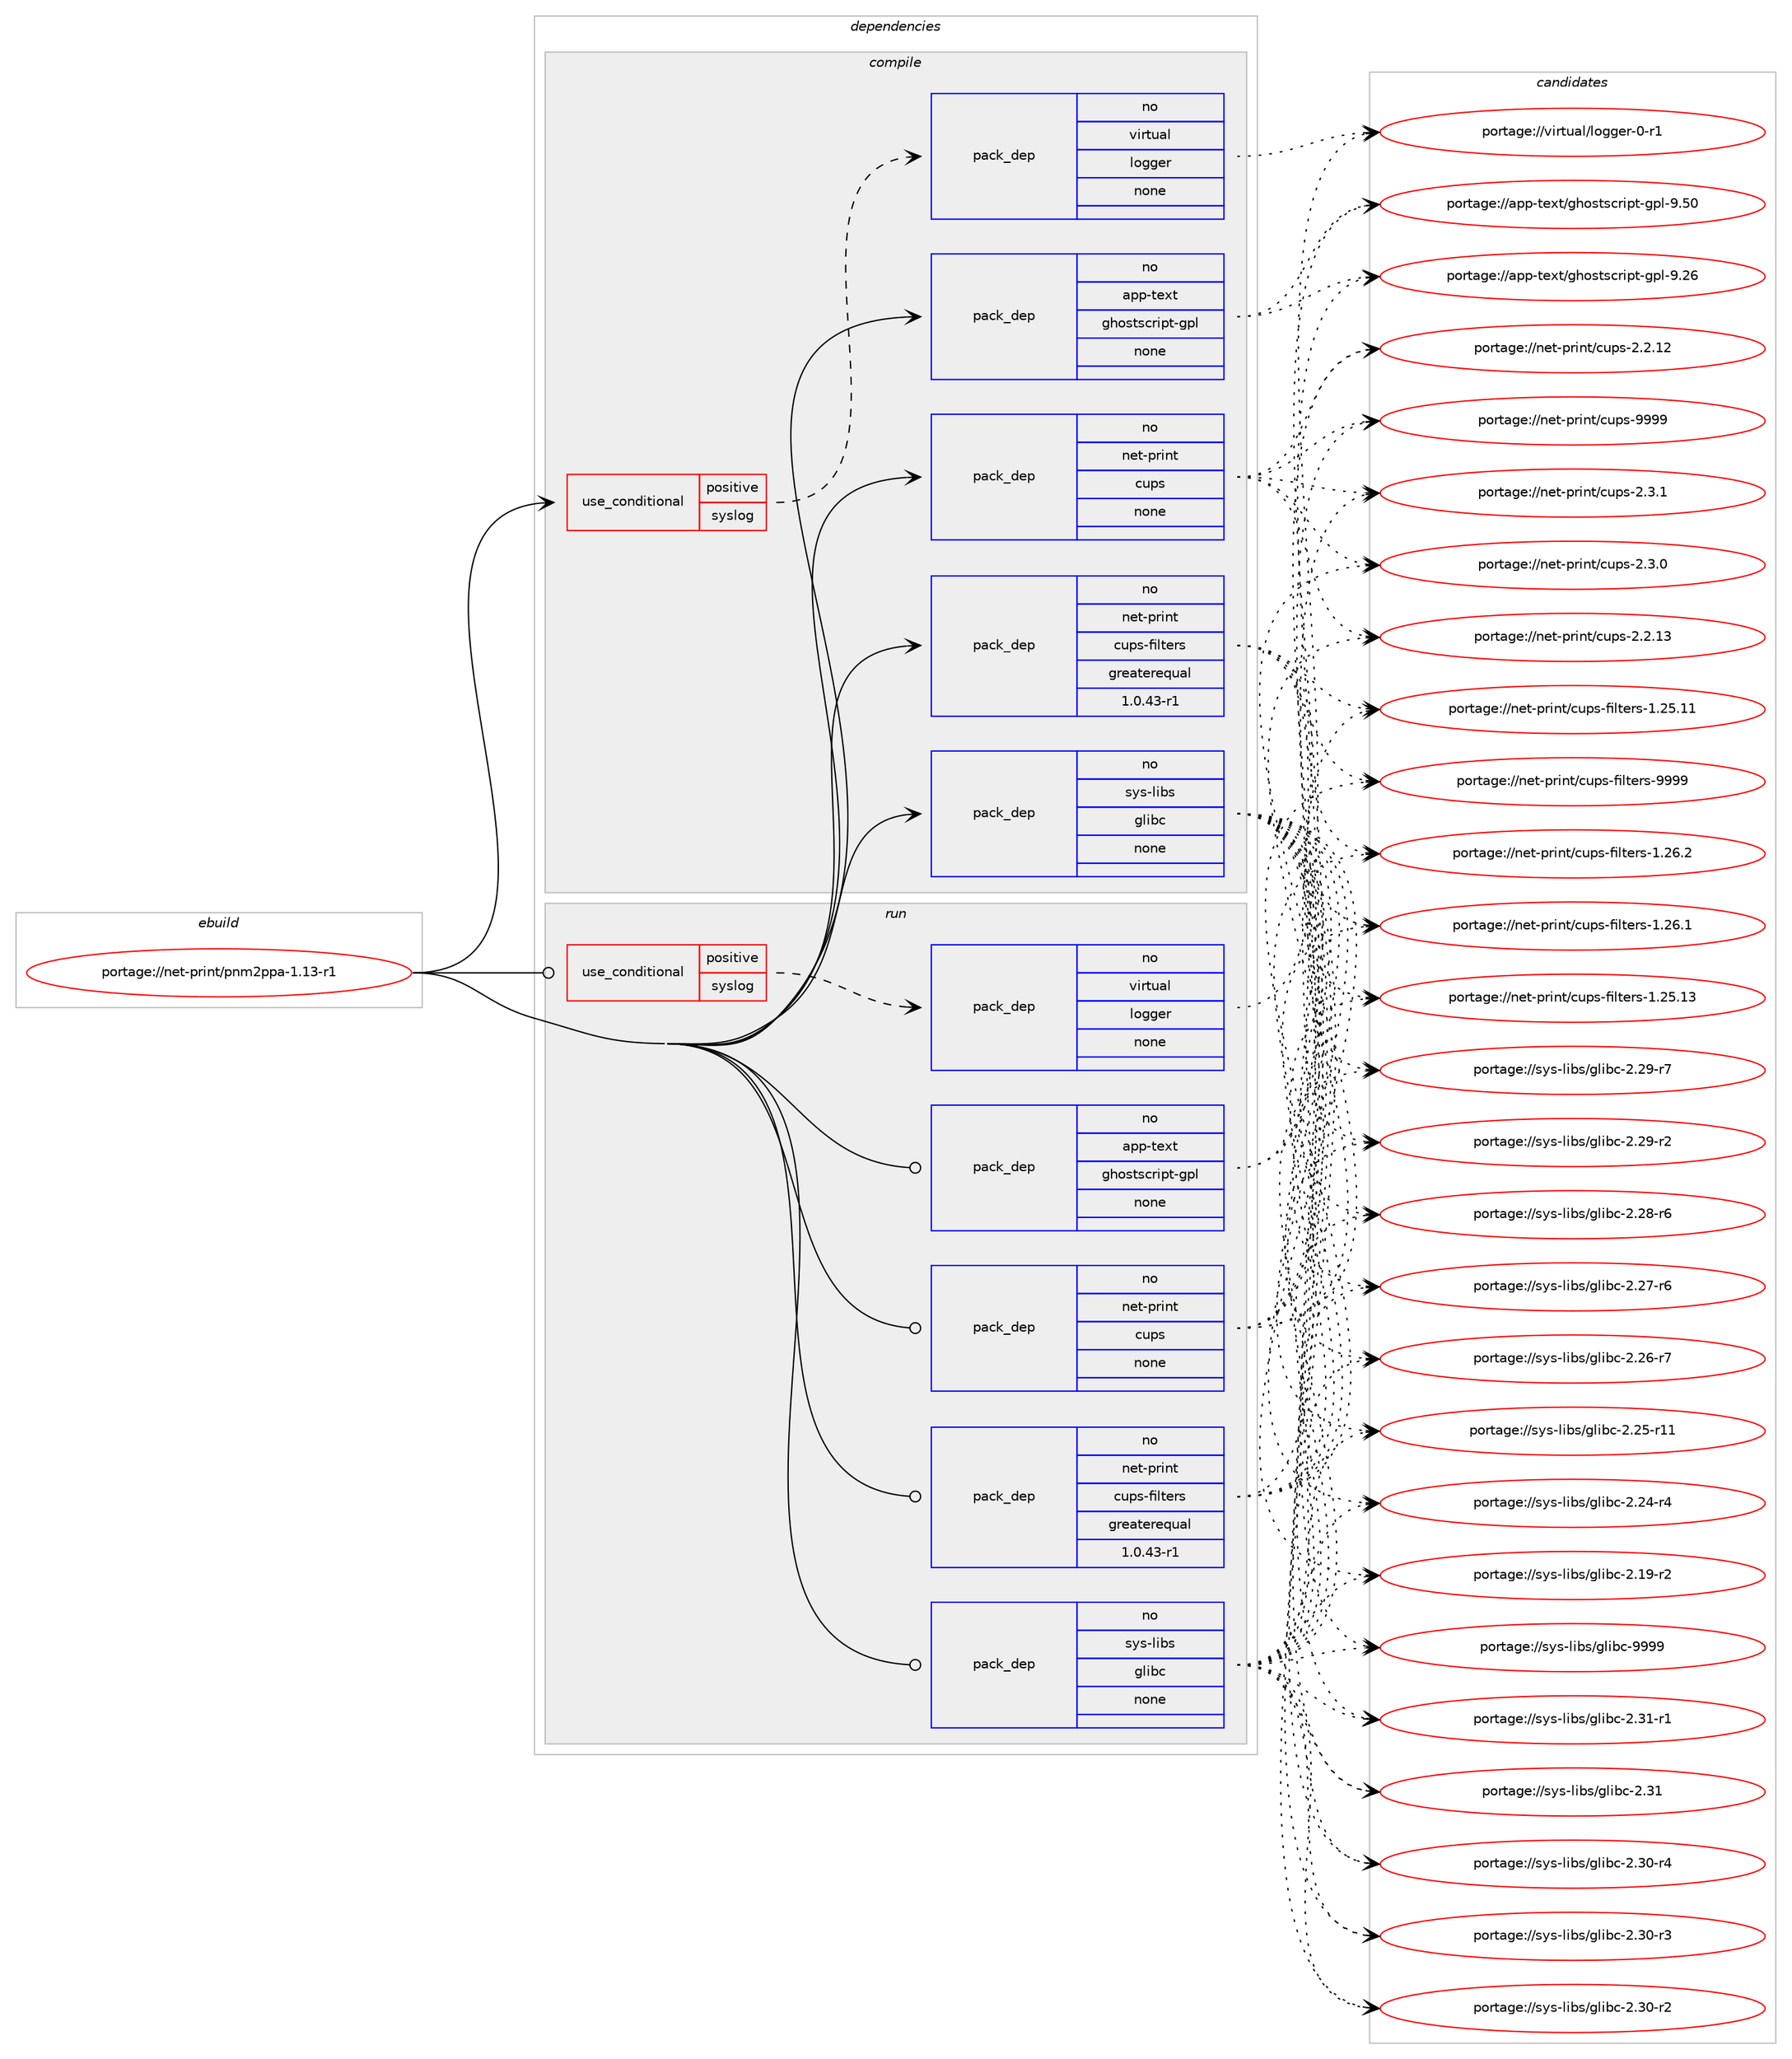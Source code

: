 digraph prolog {

# *************
# Graph options
# *************

newrank=true;
concentrate=true;
compound=true;
graph [rankdir=LR,fontname=Helvetica,fontsize=10,ranksep=1.5];#, ranksep=2.5, nodesep=0.2];
edge  [arrowhead=vee];
node  [fontname=Helvetica,fontsize=10];

# **********
# The ebuild
# **********

subgraph cluster_leftcol {
color=gray;
rank=same;
label=<<i>ebuild</i>>;
id [label="portage://net-print/pnm2ppa-1.13-r1", color=red, width=4, href="../net-print/pnm2ppa-1.13-r1.svg"];
}

# ****************
# The dependencies
# ****************

subgraph cluster_midcol {
color=gray;
label=<<i>dependencies</i>>;
subgraph cluster_compile {
fillcolor="#eeeeee";
style=filled;
label=<<i>compile</i>>;
subgraph cond23031 {
dependency114189 [label=<<TABLE BORDER="0" CELLBORDER="1" CELLSPACING="0" CELLPADDING="4"><TR><TD ROWSPAN="3" CELLPADDING="10">use_conditional</TD></TR><TR><TD>positive</TD></TR><TR><TD>syslog</TD></TR></TABLE>>, shape=none, color=red];
subgraph pack89256 {
dependency114190 [label=<<TABLE BORDER="0" CELLBORDER="1" CELLSPACING="0" CELLPADDING="4" WIDTH="220"><TR><TD ROWSPAN="6" CELLPADDING="30">pack_dep</TD></TR><TR><TD WIDTH="110">no</TD></TR><TR><TD>virtual</TD></TR><TR><TD>logger</TD></TR><TR><TD>none</TD></TR><TR><TD></TD></TR></TABLE>>, shape=none, color=blue];
}
dependency114189:e -> dependency114190:w [weight=20,style="dashed",arrowhead="vee"];
}
id:e -> dependency114189:w [weight=20,style="solid",arrowhead="vee"];
subgraph pack89257 {
dependency114191 [label=<<TABLE BORDER="0" CELLBORDER="1" CELLSPACING="0" CELLPADDING="4" WIDTH="220"><TR><TD ROWSPAN="6" CELLPADDING="30">pack_dep</TD></TR><TR><TD WIDTH="110">no</TD></TR><TR><TD>app-text</TD></TR><TR><TD>ghostscript-gpl</TD></TR><TR><TD>none</TD></TR><TR><TD></TD></TR></TABLE>>, shape=none, color=blue];
}
id:e -> dependency114191:w [weight=20,style="solid",arrowhead="vee"];
subgraph pack89258 {
dependency114192 [label=<<TABLE BORDER="0" CELLBORDER="1" CELLSPACING="0" CELLPADDING="4" WIDTH="220"><TR><TD ROWSPAN="6" CELLPADDING="30">pack_dep</TD></TR><TR><TD WIDTH="110">no</TD></TR><TR><TD>net-print</TD></TR><TR><TD>cups</TD></TR><TR><TD>none</TD></TR><TR><TD></TD></TR></TABLE>>, shape=none, color=blue];
}
id:e -> dependency114192:w [weight=20,style="solid",arrowhead="vee"];
subgraph pack89259 {
dependency114193 [label=<<TABLE BORDER="0" CELLBORDER="1" CELLSPACING="0" CELLPADDING="4" WIDTH="220"><TR><TD ROWSPAN="6" CELLPADDING="30">pack_dep</TD></TR><TR><TD WIDTH="110">no</TD></TR><TR><TD>net-print</TD></TR><TR><TD>cups-filters</TD></TR><TR><TD>greaterequal</TD></TR><TR><TD>1.0.43-r1</TD></TR></TABLE>>, shape=none, color=blue];
}
id:e -> dependency114193:w [weight=20,style="solid",arrowhead="vee"];
subgraph pack89260 {
dependency114194 [label=<<TABLE BORDER="0" CELLBORDER="1" CELLSPACING="0" CELLPADDING="4" WIDTH="220"><TR><TD ROWSPAN="6" CELLPADDING="30">pack_dep</TD></TR><TR><TD WIDTH="110">no</TD></TR><TR><TD>sys-libs</TD></TR><TR><TD>glibc</TD></TR><TR><TD>none</TD></TR><TR><TD></TD></TR></TABLE>>, shape=none, color=blue];
}
id:e -> dependency114194:w [weight=20,style="solid",arrowhead="vee"];
}
subgraph cluster_compileandrun {
fillcolor="#eeeeee";
style=filled;
label=<<i>compile and run</i>>;
}
subgraph cluster_run {
fillcolor="#eeeeee";
style=filled;
label=<<i>run</i>>;
subgraph cond23032 {
dependency114195 [label=<<TABLE BORDER="0" CELLBORDER="1" CELLSPACING="0" CELLPADDING="4"><TR><TD ROWSPAN="3" CELLPADDING="10">use_conditional</TD></TR><TR><TD>positive</TD></TR><TR><TD>syslog</TD></TR></TABLE>>, shape=none, color=red];
subgraph pack89261 {
dependency114196 [label=<<TABLE BORDER="0" CELLBORDER="1" CELLSPACING="0" CELLPADDING="4" WIDTH="220"><TR><TD ROWSPAN="6" CELLPADDING="30">pack_dep</TD></TR><TR><TD WIDTH="110">no</TD></TR><TR><TD>virtual</TD></TR><TR><TD>logger</TD></TR><TR><TD>none</TD></TR><TR><TD></TD></TR></TABLE>>, shape=none, color=blue];
}
dependency114195:e -> dependency114196:w [weight=20,style="dashed",arrowhead="vee"];
}
id:e -> dependency114195:w [weight=20,style="solid",arrowhead="odot"];
subgraph pack89262 {
dependency114197 [label=<<TABLE BORDER="0" CELLBORDER="1" CELLSPACING="0" CELLPADDING="4" WIDTH="220"><TR><TD ROWSPAN="6" CELLPADDING="30">pack_dep</TD></TR><TR><TD WIDTH="110">no</TD></TR><TR><TD>app-text</TD></TR><TR><TD>ghostscript-gpl</TD></TR><TR><TD>none</TD></TR><TR><TD></TD></TR></TABLE>>, shape=none, color=blue];
}
id:e -> dependency114197:w [weight=20,style="solid",arrowhead="odot"];
subgraph pack89263 {
dependency114198 [label=<<TABLE BORDER="0" CELLBORDER="1" CELLSPACING="0" CELLPADDING="4" WIDTH="220"><TR><TD ROWSPAN="6" CELLPADDING="30">pack_dep</TD></TR><TR><TD WIDTH="110">no</TD></TR><TR><TD>net-print</TD></TR><TR><TD>cups</TD></TR><TR><TD>none</TD></TR><TR><TD></TD></TR></TABLE>>, shape=none, color=blue];
}
id:e -> dependency114198:w [weight=20,style="solid",arrowhead="odot"];
subgraph pack89264 {
dependency114199 [label=<<TABLE BORDER="0" CELLBORDER="1" CELLSPACING="0" CELLPADDING="4" WIDTH="220"><TR><TD ROWSPAN="6" CELLPADDING="30">pack_dep</TD></TR><TR><TD WIDTH="110">no</TD></TR><TR><TD>net-print</TD></TR><TR><TD>cups-filters</TD></TR><TR><TD>greaterequal</TD></TR><TR><TD>1.0.43-r1</TD></TR></TABLE>>, shape=none, color=blue];
}
id:e -> dependency114199:w [weight=20,style="solid",arrowhead="odot"];
subgraph pack89265 {
dependency114200 [label=<<TABLE BORDER="0" CELLBORDER="1" CELLSPACING="0" CELLPADDING="4" WIDTH="220"><TR><TD ROWSPAN="6" CELLPADDING="30">pack_dep</TD></TR><TR><TD WIDTH="110">no</TD></TR><TR><TD>sys-libs</TD></TR><TR><TD>glibc</TD></TR><TR><TD>none</TD></TR><TR><TD></TD></TR></TABLE>>, shape=none, color=blue];
}
id:e -> dependency114200:w [weight=20,style="solid",arrowhead="odot"];
}
}

# **************
# The candidates
# **************

subgraph cluster_choices {
rank=same;
color=gray;
label=<<i>candidates</i>>;

subgraph choice89256 {
color=black;
nodesep=1;
choice118105114116117971084710811110310310111445484511449 [label="portage://virtual/logger-0-r1", color=red, width=4,href="../virtual/logger-0-r1.svg"];
dependency114190:e -> choice118105114116117971084710811110310310111445484511449:w [style=dotted,weight="100"];
}
subgraph choice89257 {
color=black;
nodesep=1;
choice97112112451161011201164710310411111511611599114105112116451031121084557465348 [label="portage://app-text/ghostscript-gpl-9.50", color=red, width=4,href="../app-text/ghostscript-gpl-9.50.svg"];
choice97112112451161011201164710310411111511611599114105112116451031121084557465054 [label="portage://app-text/ghostscript-gpl-9.26", color=red, width=4,href="../app-text/ghostscript-gpl-9.26.svg"];
dependency114191:e -> choice97112112451161011201164710310411111511611599114105112116451031121084557465348:w [style=dotted,weight="100"];
dependency114191:e -> choice97112112451161011201164710310411111511611599114105112116451031121084557465054:w [style=dotted,weight="100"];
}
subgraph choice89258 {
color=black;
nodesep=1;
choice1101011164511211410511011647991171121154557575757 [label="portage://net-print/cups-9999", color=red, width=4,href="../net-print/cups-9999.svg"];
choice110101116451121141051101164799117112115455046514649 [label="portage://net-print/cups-2.3.1", color=red, width=4,href="../net-print/cups-2.3.1.svg"];
choice110101116451121141051101164799117112115455046514648 [label="portage://net-print/cups-2.3.0", color=red, width=4,href="../net-print/cups-2.3.0.svg"];
choice11010111645112114105110116479911711211545504650464951 [label="portage://net-print/cups-2.2.13", color=red, width=4,href="../net-print/cups-2.2.13.svg"];
choice11010111645112114105110116479911711211545504650464950 [label="portage://net-print/cups-2.2.12", color=red, width=4,href="../net-print/cups-2.2.12.svg"];
dependency114192:e -> choice1101011164511211410511011647991171121154557575757:w [style=dotted,weight="100"];
dependency114192:e -> choice110101116451121141051101164799117112115455046514649:w [style=dotted,weight="100"];
dependency114192:e -> choice110101116451121141051101164799117112115455046514648:w [style=dotted,weight="100"];
dependency114192:e -> choice11010111645112114105110116479911711211545504650464951:w [style=dotted,weight="100"];
dependency114192:e -> choice11010111645112114105110116479911711211545504650464950:w [style=dotted,weight="100"];
}
subgraph choice89259 {
color=black;
nodesep=1;
choice110101116451121141051101164799117112115451021051081161011141154557575757 [label="portage://net-print/cups-filters-9999", color=red, width=4,href="../net-print/cups-filters-9999.svg"];
choice1101011164511211410511011647991171121154510210510811610111411545494650544650 [label="portage://net-print/cups-filters-1.26.2", color=red, width=4,href="../net-print/cups-filters-1.26.2.svg"];
choice1101011164511211410511011647991171121154510210510811610111411545494650544649 [label="portage://net-print/cups-filters-1.26.1", color=red, width=4,href="../net-print/cups-filters-1.26.1.svg"];
choice110101116451121141051101164799117112115451021051081161011141154549465053464951 [label="portage://net-print/cups-filters-1.25.13", color=red, width=4,href="../net-print/cups-filters-1.25.13.svg"];
choice110101116451121141051101164799117112115451021051081161011141154549465053464949 [label="portage://net-print/cups-filters-1.25.11", color=red, width=4,href="../net-print/cups-filters-1.25.11.svg"];
dependency114193:e -> choice110101116451121141051101164799117112115451021051081161011141154557575757:w [style=dotted,weight="100"];
dependency114193:e -> choice1101011164511211410511011647991171121154510210510811610111411545494650544650:w [style=dotted,weight="100"];
dependency114193:e -> choice1101011164511211410511011647991171121154510210510811610111411545494650544649:w [style=dotted,weight="100"];
dependency114193:e -> choice110101116451121141051101164799117112115451021051081161011141154549465053464951:w [style=dotted,weight="100"];
dependency114193:e -> choice110101116451121141051101164799117112115451021051081161011141154549465053464949:w [style=dotted,weight="100"];
}
subgraph choice89260 {
color=black;
nodesep=1;
choice11512111545108105981154710310810598994557575757 [label="portage://sys-libs/glibc-9999", color=red, width=4,href="../sys-libs/glibc-9999.svg"];
choice115121115451081059811547103108105989945504651494511449 [label="portage://sys-libs/glibc-2.31-r1", color=red, width=4,href="../sys-libs/glibc-2.31-r1.svg"];
choice11512111545108105981154710310810598994550465149 [label="portage://sys-libs/glibc-2.31", color=red, width=4,href="../sys-libs/glibc-2.31.svg"];
choice115121115451081059811547103108105989945504651484511452 [label="portage://sys-libs/glibc-2.30-r4", color=red, width=4,href="../sys-libs/glibc-2.30-r4.svg"];
choice115121115451081059811547103108105989945504651484511451 [label="portage://sys-libs/glibc-2.30-r3", color=red, width=4,href="../sys-libs/glibc-2.30-r3.svg"];
choice115121115451081059811547103108105989945504651484511450 [label="portage://sys-libs/glibc-2.30-r2", color=red, width=4,href="../sys-libs/glibc-2.30-r2.svg"];
choice115121115451081059811547103108105989945504650574511455 [label="portage://sys-libs/glibc-2.29-r7", color=red, width=4,href="../sys-libs/glibc-2.29-r7.svg"];
choice115121115451081059811547103108105989945504650574511450 [label="portage://sys-libs/glibc-2.29-r2", color=red, width=4,href="../sys-libs/glibc-2.29-r2.svg"];
choice115121115451081059811547103108105989945504650564511454 [label="portage://sys-libs/glibc-2.28-r6", color=red, width=4,href="../sys-libs/glibc-2.28-r6.svg"];
choice115121115451081059811547103108105989945504650554511454 [label="portage://sys-libs/glibc-2.27-r6", color=red, width=4,href="../sys-libs/glibc-2.27-r6.svg"];
choice115121115451081059811547103108105989945504650544511455 [label="portage://sys-libs/glibc-2.26-r7", color=red, width=4,href="../sys-libs/glibc-2.26-r7.svg"];
choice11512111545108105981154710310810598994550465053451144949 [label="portage://sys-libs/glibc-2.25-r11", color=red, width=4,href="../sys-libs/glibc-2.25-r11.svg"];
choice115121115451081059811547103108105989945504650524511452 [label="portage://sys-libs/glibc-2.24-r4", color=red, width=4,href="../sys-libs/glibc-2.24-r4.svg"];
choice115121115451081059811547103108105989945504649574511450 [label="portage://sys-libs/glibc-2.19-r2", color=red, width=4,href="../sys-libs/glibc-2.19-r2.svg"];
dependency114194:e -> choice11512111545108105981154710310810598994557575757:w [style=dotted,weight="100"];
dependency114194:e -> choice115121115451081059811547103108105989945504651494511449:w [style=dotted,weight="100"];
dependency114194:e -> choice11512111545108105981154710310810598994550465149:w [style=dotted,weight="100"];
dependency114194:e -> choice115121115451081059811547103108105989945504651484511452:w [style=dotted,weight="100"];
dependency114194:e -> choice115121115451081059811547103108105989945504651484511451:w [style=dotted,weight="100"];
dependency114194:e -> choice115121115451081059811547103108105989945504651484511450:w [style=dotted,weight="100"];
dependency114194:e -> choice115121115451081059811547103108105989945504650574511455:w [style=dotted,weight="100"];
dependency114194:e -> choice115121115451081059811547103108105989945504650574511450:w [style=dotted,weight="100"];
dependency114194:e -> choice115121115451081059811547103108105989945504650564511454:w [style=dotted,weight="100"];
dependency114194:e -> choice115121115451081059811547103108105989945504650554511454:w [style=dotted,weight="100"];
dependency114194:e -> choice115121115451081059811547103108105989945504650544511455:w [style=dotted,weight="100"];
dependency114194:e -> choice11512111545108105981154710310810598994550465053451144949:w [style=dotted,weight="100"];
dependency114194:e -> choice115121115451081059811547103108105989945504650524511452:w [style=dotted,weight="100"];
dependency114194:e -> choice115121115451081059811547103108105989945504649574511450:w [style=dotted,weight="100"];
}
subgraph choice89261 {
color=black;
nodesep=1;
choice118105114116117971084710811110310310111445484511449 [label="portage://virtual/logger-0-r1", color=red, width=4,href="../virtual/logger-0-r1.svg"];
dependency114196:e -> choice118105114116117971084710811110310310111445484511449:w [style=dotted,weight="100"];
}
subgraph choice89262 {
color=black;
nodesep=1;
choice97112112451161011201164710310411111511611599114105112116451031121084557465348 [label="portage://app-text/ghostscript-gpl-9.50", color=red, width=4,href="../app-text/ghostscript-gpl-9.50.svg"];
choice97112112451161011201164710310411111511611599114105112116451031121084557465054 [label="portage://app-text/ghostscript-gpl-9.26", color=red, width=4,href="../app-text/ghostscript-gpl-9.26.svg"];
dependency114197:e -> choice97112112451161011201164710310411111511611599114105112116451031121084557465348:w [style=dotted,weight="100"];
dependency114197:e -> choice97112112451161011201164710310411111511611599114105112116451031121084557465054:w [style=dotted,weight="100"];
}
subgraph choice89263 {
color=black;
nodesep=1;
choice1101011164511211410511011647991171121154557575757 [label="portage://net-print/cups-9999", color=red, width=4,href="../net-print/cups-9999.svg"];
choice110101116451121141051101164799117112115455046514649 [label="portage://net-print/cups-2.3.1", color=red, width=4,href="../net-print/cups-2.3.1.svg"];
choice110101116451121141051101164799117112115455046514648 [label="portage://net-print/cups-2.3.0", color=red, width=4,href="../net-print/cups-2.3.0.svg"];
choice11010111645112114105110116479911711211545504650464951 [label="portage://net-print/cups-2.2.13", color=red, width=4,href="../net-print/cups-2.2.13.svg"];
choice11010111645112114105110116479911711211545504650464950 [label="portage://net-print/cups-2.2.12", color=red, width=4,href="../net-print/cups-2.2.12.svg"];
dependency114198:e -> choice1101011164511211410511011647991171121154557575757:w [style=dotted,weight="100"];
dependency114198:e -> choice110101116451121141051101164799117112115455046514649:w [style=dotted,weight="100"];
dependency114198:e -> choice110101116451121141051101164799117112115455046514648:w [style=dotted,weight="100"];
dependency114198:e -> choice11010111645112114105110116479911711211545504650464951:w [style=dotted,weight="100"];
dependency114198:e -> choice11010111645112114105110116479911711211545504650464950:w [style=dotted,weight="100"];
}
subgraph choice89264 {
color=black;
nodesep=1;
choice110101116451121141051101164799117112115451021051081161011141154557575757 [label="portage://net-print/cups-filters-9999", color=red, width=4,href="../net-print/cups-filters-9999.svg"];
choice1101011164511211410511011647991171121154510210510811610111411545494650544650 [label="portage://net-print/cups-filters-1.26.2", color=red, width=4,href="../net-print/cups-filters-1.26.2.svg"];
choice1101011164511211410511011647991171121154510210510811610111411545494650544649 [label="portage://net-print/cups-filters-1.26.1", color=red, width=4,href="../net-print/cups-filters-1.26.1.svg"];
choice110101116451121141051101164799117112115451021051081161011141154549465053464951 [label="portage://net-print/cups-filters-1.25.13", color=red, width=4,href="../net-print/cups-filters-1.25.13.svg"];
choice110101116451121141051101164799117112115451021051081161011141154549465053464949 [label="portage://net-print/cups-filters-1.25.11", color=red, width=4,href="../net-print/cups-filters-1.25.11.svg"];
dependency114199:e -> choice110101116451121141051101164799117112115451021051081161011141154557575757:w [style=dotted,weight="100"];
dependency114199:e -> choice1101011164511211410511011647991171121154510210510811610111411545494650544650:w [style=dotted,weight="100"];
dependency114199:e -> choice1101011164511211410511011647991171121154510210510811610111411545494650544649:w [style=dotted,weight="100"];
dependency114199:e -> choice110101116451121141051101164799117112115451021051081161011141154549465053464951:w [style=dotted,weight="100"];
dependency114199:e -> choice110101116451121141051101164799117112115451021051081161011141154549465053464949:w [style=dotted,weight="100"];
}
subgraph choice89265 {
color=black;
nodesep=1;
choice11512111545108105981154710310810598994557575757 [label="portage://sys-libs/glibc-9999", color=red, width=4,href="../sys-libs/glibc-9999.svg"];
choice115121115451081059811547103108105989945504651494511449 [label="portage://sys-libs/glibc-2.31-r1", color=red, width=4,href="../sys-libs/glibc-2.31-r1.svg"];
choice11512111545108105981154710310810598994550465149 [label="portage://sys-libs/glibc-2.31", color=red, width=4,href="../sys-libs/glibc-2.31.svg"];
choice115121115451081059811547103108105989945504651484511452 [label="portage://sys-libs/glibc-2.30-r4", color=red, width=4,href="../sys-libs/glibc-2.30-r4.svg"];
choice115121115451081059811547103108105989945504651484511451 [label="portage://sys-libs/glibc-2.30-r3", color=red, width=4,href="../sys-libs/glibc-2.30-r3.svg"];
choice115121115451081059811547103108105989945504651484511450 [label="portage://sys-libs/glibc-2.30-r2", color=red, width=4,href="../sys-libs/glibc-2.30-r2.svg"];
choice115121115451081059811547103108105989945504650574511455 [label="portage://sys-libs/glibc-2.29-r7", color=red, width=4,href="../sys-libs/glibc-2.29-r7.svg"];
choice115121115451081059811547103108105989945504650574511450 [label="portage://sys-libs/glibc-2.29-r2", color=red, width=4,href="../sys-libs/glibc-2.29-r2.svg"];
choice115121115451081059811547103108105989945504650564511454 [label="portage://sys-libs/glibc-2.28-r6", color=red, width=4,href="../sys-libs/glibc-2.28-r6.svg"];
choice115121115451081059811547103108105989945504650554511454 [label="portage://sys-libs/glibc-2.27-r6", color=red, width=4,href="../sys-libs/glibc-2.27-r6.svg"];
choice115121115451081059811547103108105989945504650544511455 [label="portage://sys-libs/glibc-2.26-r7", color=red, width=4,href="../sys-libs/glibc-2.26-r7.svg"];
choice11512111545108105981154710310810598994550465053451144949 [label="portage://sys-libs/glibc-2.25-r11", color=red, width=4,href="../sys-libs/glibc-2.25-r11.svg"];
choice115121115451081059811547103108105989945504650524511452 [label="portage://sys-libs/glibc-2.24-r4", color=red, width=4,href="../sys-libs/glibc-2.24-r4.svg"];
choice115121115451081059811547103108105989945504649574511450 [label="portage://sys-libs/glibc-2.19-r2", color=red, width=4,href="../sys-libs/glibc-2.19-r2.svg"];
dependency114200:e -> choice11512111545108105981154710310810598994557575757:w [style=dotted,weight="100"];
dependency114200:e -> choice115121115451081059811547103108105989945504651494511449:w [style=dotted,weight="100"];
dependency114200:e -> choice11512111545108105981154710310810598994550465149:w [style=dotted,weight="100"];
dependency114200:e -> choice115121115451081059811547103108105989945504651484511452:w [style=dotted,weight="100"];
dependency114200:e -> choice115121115451081059811547103108105989945504651484511451:w [style=dotted,weight="100"];
dependency114200:e -> choice115121115451081059811547103108105989945504651484511450:w [style=dotted,weight="100"];
dependency114200:e -> choice115121115451081059811547103108105989945504650574511455:w [style=dotted,weight="100"];
dependency114200:e -> choice115121115451081059811547103108105989945504650574511450:w [style=dotted,weight="100"];
dependency114200:e -> choice115121115451081059811547103108105989945504650564511454:w [style=dotted,weight="100"];
dependency114200:e -> choice115121115451081059811547103108105989945504650554511454:w [style=dotted,weight="100"];
dependency114200:e -> choice115121115451081059811547103108105989945504650544511455:w [style=dotted,weight="100"];
dependency114200:e -> choice11512111545108105981154710310810598994550465053451144949:w [style=dotted,weight="100"];
dependency114200:e -> choice115121115451081059811547103108105989945504650524511452:w [style=dotted,weight="100"];
dependency114200:e -> choice115121115451081059811547103108105989945504649574511450:w [style=dotted,weight="100"];
}
}

}
